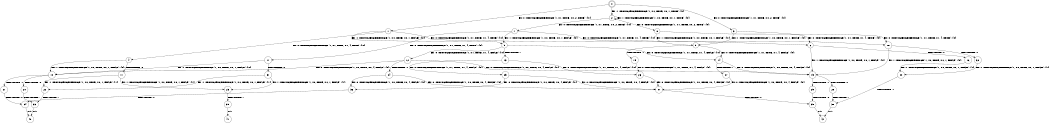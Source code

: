 digraph BCG {
size = "7, 10.5";
center = TRUE;
node [shape = circle];
0 [peripheries = 2];
0 -> 1 [label = "EX !0 !ATOMIC_EXCH_BRANCH (1, +1, TRUE, +0, 2, TRUE) !{0}"];
0 -> 2 [label = "EX !1 !ATOMIC_EXCH_BRANCH (1, +0, TRUE, +0, 1, TRUE) !{0}"];
0 -> 3 [label = "EX !0 !ATOMIC_EXCH_BRANCH (1, +1, TRUE, +0, 2, TRUE) !{0}"];
1 -> 4 [label = "EX !0 !ATOMIC_EXCH_BRANCH (1, +1, TRUE, +1, 4, TRUE) !{0}"];
1 -> 5 [label = "EX !1 !ATOMIC_EXCH_BRANCH (1, +0, TRUE, +0, 1, FALSE) !{0}"];
1 -> 6 [label = "EX !0 !ATOMIC_EXCH_BRANCH (1, +1, TRUE, +1, 4, TRUE) !{0}"];
2 -> 2 [label = "EX !1 !ATOMIC_EXCH_BRANCH (1, +0, TRUE, +0, 1, TRUE) !{0}"];
2 -> 7 [label = "EX !0 !ATOMIC_EXCH_BRANCH (1, +1, TRUE, +0, 2, TRUE) !{0}"];
2 -> 8 [label = "EX !0 !ATOMIC_EXCH_BRANCH (1, +1, TRUE, +0, 2, TRUE) !{0}"];
3 -> 9 [label = "EX !1 !ATOMIC_EXCH_BRANCH (1, +0, TRUE, +0, 1, FALSE) !{0}"];
3 -> 6 [label = "EX !0 !ATOMIC_EXCH_BRANCH (1, +1, TRUE, +1, 4, TRUE) !{0}"];
4 -> 10 [label = "EX !1 !ATOMIC_EXCH_BRANCH (1, +0, TRUE, +0, 1, FALSE) !{0}"];
4 -> 11 [label = "TERMINATE !0"];
5 -> 12 [label = "EX !0 !ATOMIC_EXCH_BRANCH (1, +1, TRUE, +1, 4, FALSE) !{0}"];
5 -> 13 [label = "TERMINATE !1"];
5 -> 14 [label = "EX !0 !ATOMIC_EXCH_BRANCH (1, +1, TRUE, +1, 4, FALSE) !{0}"];
6 -> 15 [label = "EX !1 !ATOMIC_EXCH_BRANCH (1, +0, TRUE, +0, 1, FALSE) !{0}"];
6 -> 16 [label = "TERMINATE !0"];
7 -> 17 [label = "EX !0 !ATOMIC_EXCH_BRANCH (1, +1, TRUE, +1, 4, TRUE) !{0}"];
7 -> 5 [label = "EX !1 !ATOMIC_EXCH_BRANCH (1, +0, TRUE, +0, 1, FALSE) !{0}"];
7 -> 18 [label = "EX !0 !ATOMIC_EXCH_BRANCH (1, +1, TRUE, +1, 4, TRUE) !{0}"];
8 -> 9 [label = "EX !1 !ATOMIC_EXCH_BRANCH (1, +0, TRUE, +0, 1, FALSE) !{0}"];
8 -> 18 [label = "EX !0 !ATOMIC_EXCH_BRANCH (1, +1, TRUE, +1, 4, TRUE) !{0}"];
9 -> 19 [label = "TERMINATE !1"];
9 -> 14 [label = "EX !0 !ATOMIC_EXCH_BRANCH (1, +1, TRUE, +1, 4, FALSE) !{0}"];
10 -> 20 [label = "TERMINATE !0"];
10 -> 21 [label = "TERMINATE !1"];
11 -> 22 [label = "EX !1 !ATOMIC_EXCH_BRANCH (1, +0, TRUE, +0, 1, FALSE) !{1}"];
11 -> 23 [label = "EX !1 !ATOMIC_EXCH_BRANCH (1, +0, TRUE, +0, 1, FALSE) !{1}"];
12 -> 10 [label = "EX !0 !ATOMIC_EXCH_BRANCH (1, +0, TRUE, +0, 4, FALSE) !{0}"];
12 -> 24 [label = "TERMINATE !1"];
12 -> 15 [label = "EX !0 !ATOMIC_EXCH_BRANCH (1, +0, TRUE, +0, 4, FALSE) !{0}"];
13 -> 25 [label = "EX !0 !ATOMIC_EXCH_BRANCH (1, +1, TRUE, +1, 4, FALSE) !{0}"];
13 -> 26 [label = "EX !0 !ATOMIC_EXCH_BRANCH (1, +1, TRUE, +1, 4, FALSE) !{0}"];
14 -> 27 [label = "TERMINATE !1"];
14 -> 15 [label = "EX !0 !ATOMIC_EXCH_BRANCH (1, +0, TRUE, +0, 4, FALSE) !{0}"];
15 -> 28 [label = "TERMINATE !0"];
15 -> 29 [label = "TERMINATE !1"];
16 -> 30 [label = "EX !1 !ATOMIC_EXCH_BRANCH (1, +0, TRUE, +0, 1, FALSE) !{1}"];
17 -> 10 [label = "EX !1 !ATOMIC_EXCH_BRANCH (1, +0, TRUE, +0, 1, FALSE) !{0}"];
17 -> 31 [label = "TERMINATE !0"];
18 -> 15 [label = "EX !1 !ATOMIC_EXCH_BRANCH (1, +0, TRUE, +0, 1, FALSE) !{0}"];
18 -> 32 [label = "TERMINATE !0"];
19 -> 26 [label = "EX !0 !ATOMIC_EXCH_BRANCH (1, +1, TRUE, +1, 4, FALSE) !{0}"];
20 -> 33 [label = "TERMINATE !1"];
21 -> 34 [label = "TERMINATE !0"];
22 -> 33 [label = "TERMINATE !1"];
23 -> 35 [label = "TERMINATE !1"];
24 -> 36 [label = "EX !0 !ATOMIC_EXCH_BRANCH (1, +0, TRUE, +0, 4, FALSE) !{0}"];
24 -> 37 [label = "EX !0 !ATOMIC_EXCH_BRANCH (1, +0, TRUE, +0, 4, FALSE) !{0}"];
25 -> 36 [label = "EX !0 !ATOMIC_EXCH_BRANCH (1, +0, TRUE, +0, 4, FALSE) !{0}"];
25 -> 37 [label = "EX !0 !ATOMIC_EXCH_BRANCH (1, +0, TRUE, +0, 4, FALSE) !{0}"];
26 -> 37 [label = "EX !0 !ATOMIC_EXCH_BRANCH (1, +0, TRUE, +0, 4, FALSE) !{0}"];
27 -> 37 [label = "EX !0 !ATOMIC_EXCH_BRANCH (1, +0, TRUE, +0, 4, FALSE) !{0}"];
28 -> 38 [label = "TERMINATE !1"];
29 -> 39 [label = "TERMINATE !0"];
30 -> 38 [label = "TERMINATE !1"];
31 -> 22 [label = "EX !1 !ATOMIC_EXCH_BRANCH (1, +0, TRUE, +0, 1, FALSE) !{1}"];
31 -> 23 [label = "EX !1 !ATOMIC_EXCH_BRANCH (1, +0, TRUE, +0, 1, FALSE) !{1}"];
32 -> 30 [label = "EX !1 !ATOMIC_EXCH_BRANCH (1, +0, TRUE, +0, 1, FALSE) !{1}"];
33 -> 40 [label = "exit"];
34 -> 40 [label = "exit"];
35 -> 41 [label = "exit"];
36 -> 34 [label = "TERMINATE !0"];
37 -> 39 [label = "TERMINATE !0"];
38 -> 42 [label = "exit"];
39 -> 42 [label = "exit"];
}
